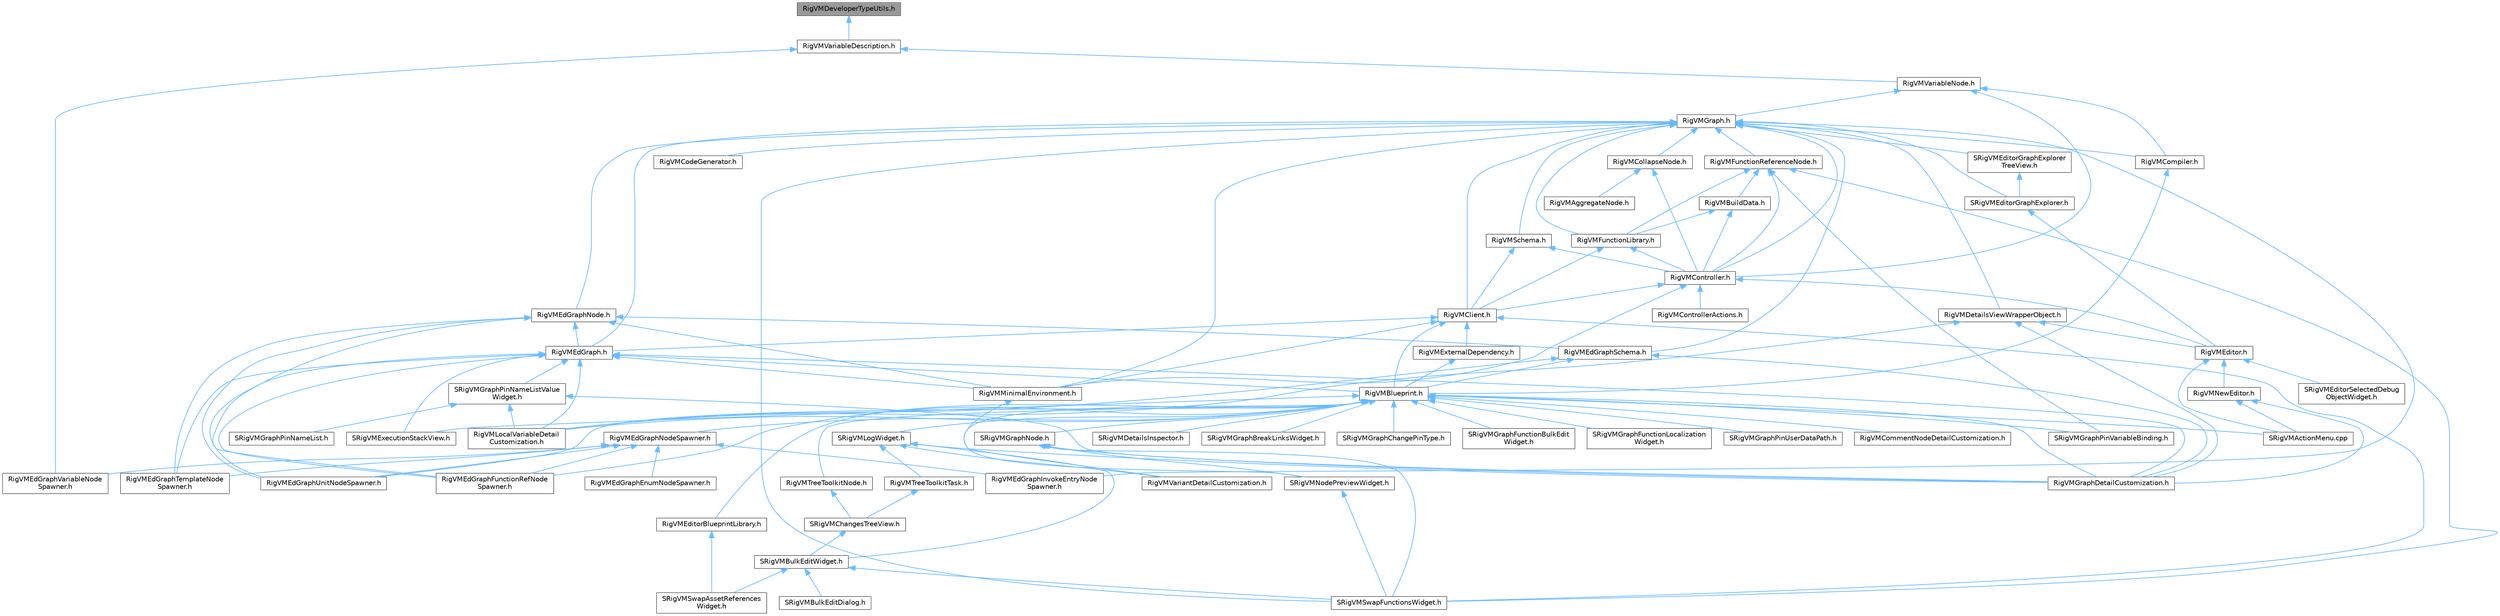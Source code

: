 digraph "RigVMDeveloperTypeUtils.h"
{
 // INTERACTIVE_SVG=YES
 // LATEX_PDF_SIZE
  bgcolor="transparent";
  edge [fontname=Helvetica,fontsize=10,labelfontname=Helvetica,labelfontsize=10];
  node [fontname=Helvetica,fontsize=10,shape=box,height=0.2,width=0.4];
  Node1 [id="Node000001",label="RigVMDeveloperTypeUtils.h",height=0.2,width=0.4,color="gray40", fillcolor="grey60", style="filled", fontcolor="black",tooltip=" "];
  Node1 -> Node2 [id="edge1_Node000001_Node000002",dir="back",color="steelblue1",style="solid",tooltip=" "];
  Node2 [id="Node000002",label="RigVMVariableDescription.h",height=0.2,width=0.4,color="grey40", fillcolor="white", style="filled",URL="$d8/dd8/RigVMVariableDescription_8h.html",tooltip=" "];
  Node2 -> Node3 [id="edge2_Node000002_Node000003",dir="back",color="steelblue1",style="solid",tooltip=" "];
  Node3 [id="Node000003",label="RigVMEdGraphVariableNode\lSpawner.h",height=0.2,width=0.4,color="grey40", fillcolor="white", style="filled",URL="$d0/d83/RigVMEdGraphVariableNodeSpawner_8h.html",tooltip=" "];
  Node2 -> Node4 [id="edge3_Node000002_Node000004",dir="back",color="steelblue1",style="solid",tooltip=" "];
  Node4 [id="Node000004",label="RigVMVariableNode.h",height=0.2,width=0.4,color="grey40", fillcolor="white", style="filled",URL="$d0/dc6/RigVMVariableNode_8h.html",tooltip=" "];
  Node4 -> Node5 [id="edge4_Node000004_Node000005",dir="back",color="steelblue1",style="solid",tooltip=" "];
  Node5 [id="Node000005",label="RigVMCompiler.h",height=0.2,width=0.4,color="grey40", fillcolor="white", style="filled",URL="$d7/d63/RigVMCompiler_8h.html",tooltip=" "];
  Node5 -> Node6 [id="edge5_Node000005_Node000006",dir="back",color="steelblue1",style="solid",tooltip=" "];
  Node6 [id="Node000006",label="RigVMBlueprint.h",height=0.2,width=0.4,color="grey40", fillcolor="white", style="filled",URL="$df/d44/RigVMBlueprint_8h.html",tooltip=" "];
  Node6 -> Node7 [id="edge6_Node000006_Node000007",dir="back",color="steelblue1",style="solid",tooltip=" "];
  Node7 [id="Node000007",label="RigVMCommentNodeDetailCustomization.h",height=0.2,width=0.4,color="grey40", fillcolor="white", style="filled",URL="$de/ddb/RigVMCommentNodeDetailCustomization_8h.html",tooltip=" "];
  Node6 -> Node8 [id="edge7_Node000006_Node000008",dir="back",color="steelblue1",style="solid",tooltip=" "];
  Node8 [id="Node000008",label="RigVMEdGraphFunctionRefNode\lSpawner.h",height=0.2,width=0.4,color="grey40", fillcolor="white", style="filled",URL="$d3/d16/RigVMEdGraphFunctionRefNodeSpawner_8h.html",tooltip=" "];
  Node6 -> Node9 [id="edge8_Node000006_Node000009",dir="back",color="steelblue1",style="solid",tooltip=" "];
  Node9 [id="Node000009",label="RigVMEdGraphNodeSpawner.h",height=0.2,width=0.4,color="grey40", fillcolor="white", style="filled",URL="$d4/d8b/RigVMEdGraphNodeSpawner_8h.html",tooltip=" "];
  Node9 -> Node10 [id="edge9_Node000009_Node000010",dir="back",color="steelblue1",style="solid",tooltip=" "];
  Node10 [id="Node000010",label="RigVMEdGraphEnumNodeSpawner.h",height=0.2,width=0.4,color="grey40", fillcolor="white", style="filled",URL="$d3/dfd/RigVMEdGraphEnumNodeSpawner_8h.html",tooltip=" "];
  Node9 -> Node8 [id="edge10_Node000009_Node000008",dir="back",color="steelblue1",style="solid",tooltip=" "];
  Node9 -> Node11 [id="edge11_Node000009_Node000011",dir="back",color="steelblue1",style="solid",tooltip=" "];
  Node11 [id="Node000011",label="RigVMEdGraphInvokeEntryNode\lSpawner.h",height=0.2,width=0.4,color="grey40", fillcolor="white", style="filled",URL="$d9/de6/RigVMEdGraphInvokeEntryNodeSpawner_8h.html",tooltip=" "];
  Node9 -> Node12 [id="edge12_Node000009_Node000012",dir="back",color="steelblue1",style="solid",tooltip=" "];
  Node12 [id="Node000012",label="RigVMEdGraphTemplateNode\lSpawner.h",height=0.2,width=0.4,color="grey40", fillcolor="white", style="filled",URL="$d9/d6c/RigVMEdGraphTemplateNodeSpawner_8h.html",tooltip=" "];
  Node9 -> Node13 [id="edge13_Node000009_Node000013",dir="back",color="steelblue1",style="solid",tooltip=" "];
  Node13 [id="Node000013",label="RigVMEdGraphUnitNodeSpawner.h",height=0.2,width=0.4,color="grey40", fillcolor="white", style="filled",URL="$d3/d6b/RigVMEdGraphUnitNodeSpawner_8h.html",tooltip=" "];
  Node9 -> Node3 [id="edge14_Node000009_Node000003",dir="back",color="steelblue1",style="solid",tooltip=" "];
  Node6 -> Node13 [id="edge15_Node000006_Node000013",dir="back",color="steelblue1",style="solid",tooltip=" "];
  Node6 -> Node14 [id="edge16_Node000006_Node000014",dir="back",color="steelblue1",style="solid",tooltip=" "];
  Node14 [id="Node000014",label="RigVMEditorBlueprintLibrary.h",height=0.2,width=0.4,color="grey40", fillcolor="white", style="filled",URL="$d9/d31/RigVMEditorBlueprintLibrary_8h.html",tooltip=" "];
  Node14 -> Node15 [id="edge17_Node000014_Node000015",dir="back",color="steelblue1",style="solid",tooltip=" "];
  Node15 [id="Node000015",label="SRigVMSwapAssetReferences\lWidget.h",height=0.2,width=0.4,color="grey40", fillcolor="white", style="filled",URL="$db/d3f/SRigVMSwapAssetReferencesWidget_8h.html",tooltip=" "];
  Node6 -> Node16 [id="edge18_Node000006_Node000016",dir="back",color="steelblue1",style="solid",tooltip=" "];
  Node16 [id="Node000016",label="RigVMGraphDetailCustomization.h",height=0.2,width=0.4,color="grey40", fillcolor="white", style="filled",URL="$da/d8c/RigVMGraphDetailCustomization_8h.html",tooltip=" "];
  Node6 -> Node17 [id="edge19_Node000006_Node000017",dir="back",color="steelblue1",style="solid",tooltip=" "];
  Node17 [id="Node000017",label="RigVMLocalVariableDetail\lCustomization.h",height=0.2,width=0.4,color="grey40", fillcolor="white", style="filled",URL="$de/de8/RigVMLocalVariableDetailCustomization_8h.html",tooltip=" "];
  Node6 -> Node18 [id="edge20_Node000006_Node000018",dir="back",color="steelblue1",style="solid",tooltip=" "];
  Node18 [id="Node000018",label="RigVMTreeToolkitNode.h",height=0.2,width=0.4,color="grey40", fillcolor="white", style="filled",URL="$dc/d84/RigVMTreeToolkitNode_8h.html",tooltip=" "];
  Node18 -> Node19 [id="edge21_Node000018_Node000019",dir="back",color="steelblue1",style="solid",tooltip=" "];
  Node19 [id="Node000019",label="SRigVMChangesTreeView.h",height=0.2,width=0.4,color="grey40", fillcolor="white", style="filled",URL="$dd/d83/SRigVMChangesTreeView_8h.html",tooltip=" "];
  Node19 -> Node20 [id="edge22_Node000019_Node000020",dir="back",color="steelblue1",style="solid",tooltip=" "];
  Node20 [id="Node000020",label="SRigVMBulkEditWidget.h",height=0.2,width=0.4,color="grey40", fillcolor="white", style="filled",URL="$d7/dab/SRigVMBulkEditWidget_8h.html",tooltip=" "];
  Node20 -> Node21 [id="edge23_Node000020_Node000021",dir="back",color="steelblue1",style="solid",tooltip=" "];
  Node21 [id="Node000021",label="SRigVMBulkEditDialog.h",height=0.2,width=0.4,color="grey40", fillcolor="white", style="filled",URL="$dd/d89/SRigVMBulkEditDialog_8h.html",tooltip=" "];
  Node20 -> Node15 [id="edge24_Node000020_Node000015",dir="back",color="steelblue1",style="solid",tooltip=" "];
  Node20 -> Node22 [id="edge25_Node000020_Node000022",dir="back",color="steelblue1",style="solid",tooltip=" "];
  Node22 [id="Node000022",label="SRigVMSwapFunctionsWidget.h",height=0.2,width=0.4,color="grey40", fillcolor="white", style="filled",URL="$d0/da2/SRigVMSwapFunctionsWidget_8h.html",tooltip=" "];
  Node6 -> Node23 [id="edge26_Node000006_Node000023",dir="back",color="steelblue1",style="solid",tooltip=" "];
  Node23 [id="Node000023",label="RigVMVariantDetailCustomization.h",height=0.2,width=0.4,color="grey40", fillcolor="white", style="filled",URL="$d2/db8/RigVMVariantDetailCustomization_8h.html",tooltip=" "];
  Node6 -> Node24 [id="edge27_Node000006_Node000024",dir="back",color="steelblue1",style="solid",tooltip=" "];
  Node24 [id="Node000024",label="SRigVMActionMenu.cpp",height=0.2,width=0.4,color="grey40", fillcolor="white", style="filled",URL="$dc/d4c/SRigVMActionMenu_8cpp.html",tooltip=" "];
  Node6 -> Node25 [id="edge28_Node000006_Node000025",dir="back",color="steelblue1",style="solid",tooltip=" "];
  Node25 [id="Node000025",label="SRigVMDetailsInspector.h",height=0.2,width=0.4,color="grey40", fillcolor="white", style="filled",URL="$df/dfb/SRigVMDetailsInspector_8h.html",tooltip=" "];
  Node6 -> Node26 [id="edge29_Node000006_Node000026",dir="back",color="steelblue1",style="solid",tooltip=" "];
  Node26 [id="Node000026",label="SRigVMExecutionStackView.h",height=0.2,width=0.4,color="grey40", fillcolor="white", style="filled",URL="$d9/d2b/SRigVMExecutionStackView_8h.html",tooltip=" "];
  Node6 -> Node27 [id="edge30_Node000006_Node000027",dir="back",color="steelblue1",style="solid",tooltip=" "];
  Node27 [id="Node000027",label="SRigVMGraphBreakLinksWidget.h",height=0.2,width=0.4,color="grey40", fillcolor="white", style="filled",URL="$d8/d4a/SRigVMGraphBreakLinksWidget_8h.html",tooltip=" "];
  Node6 -> Node28 [id="edge31_Node000006_Node000028",dir="back",color="steelblue1",style="solid",tooltip=" "];
  Node28 [id="Node000028",label="SRigVMGraphChangePinType.h",height=0.2,width=0.4,color="grey40", fillcolor="white", style="filled",URL="$d4/da7/SRigVMGraphChangePinType_8h.html",tooltip=" "];
  Node6 -> Node29 [id="edge32_Node000006_Node000029",dir="back",color="steelblue1",style="solid",tooltip=" "];
  Node29 [id="Node000029",label="SRigVMGraphFunctionBulkEdit\lWidget.h",height=0.2,width=0.4,color="grey40", fillcolor="white", style="filled",URL="$db/dbf/SRigVMGraphFunctionBulkEditWidget_8h.html",tooltip=" "];
  Node6 -> Node30 [id="edge33_Node000006_Node000030",dir="back",color="steelblue1",style="solid",tooltip=" "];
  Node30 [id="Node000030",label="SRigVMGraphFunctionLocalization\lWidget.h",height=0.2,width=0.4,color="grey40", fillcolor="white", style="filled",URL="$dd/d59/SRigVMGraphFunctionLocalizationWidget_8h.html",tooltip=" "];
  Node6 -> Node31 [id="edge34_Node000006_Node000031",dir="back",color="steelblue1",style="solid",tooltip=" "];
  Node31 [id="Node000031",label="SRigVMGraphNode.h",height=0.2,width=0.4,color="grey40", fillcolor="white", style="filled",URL="$d0/d1e/SRigVMGraphNode_8h.html",tooltip=" "];
  Node31 -> Node16 [id="edge35_Node000031_Node000016",dir="back",color="steelblue1",style="solid",tooltip=" "];
  Node31 -> Node32 [id="edge36_Node000031_Node000032",dir="back",color="steelblue1",style="solid",tooltip=" "];
  Node32 [id="Node000032",label="SRigVMNodePreviewWidget.h",height=0.2,width=0.4,color="grey40", fillcolor="white", style="filled",URL="$d5/d72/SRigVMNodePreviewWidget_8h.html",tooltip=" "];
  Node32 -> Node22 [id="edge37_Node000032_Node000022",dir="back",color="steelblue1",style="solid",tooltip=" "];
  Node31 -> Node22 [id="edge38_Node000031_Node000022",dir="back",color="steelblue1",style="solid",tooltip=" "];
  Node6 -> Node33 [id="edge39_Node000006_Node000033",dir="back",color="steelblue1",style="solid",tooltip=" "];
  Node33 [id="Node000033",label="SRigVMGraphPinUserDataPath.h",height=0.2,width=0.4,color="grey40", fillcolor="white", style="filled",URL="$d5/d31/SRigVMGraphPinUserDataPath_8h.html",tooltip=" "];
  Node6 -> Node34 [id="edge40_Node000006_Node000034",dir="back",color="steelblue1",style="solid",tooltip=" "];
  Node34 [id="Node000034",label="SRigVMGraphPinVariableBinding.h",height=0.2,width=0.4,color="grey40", fillcolor="white", style="filled",URL="$db/dca/SRigVMGraphPinVariableBinding_8h.html",tooltip=" "];
  Node6 -> Node35 [id="edge41_Node000006_Node000035",dir="back",color="steelblue1",style="solid",tooltip=" "];
  Node35 [id="Node000035",label="SRigVMLogWidget.h",height=0.2,width=0.4,color="grey40", fillcolor="white", style="filled",URL="$d9/dab/SRigVMLogWidget_8h.html",tooltip=" "];
  Node35 -> Node16 [id="edge42_Node000035_Node000016",dir="back",color="steelblue1",style="solid",tooltip=" "];
  Node35 -> Node36 [id="edge43_Node000035_Node000036",dir="back",color="steelblue1",style="solid",tooltip=" "];
  Node36 [id="Node000036",label="RigVMTreeToolkitTask.h",height=0.2,width=0.4,color="grey40", fillcolor="white", style="filled",URL="$d1/dd5/RigVMTreeToolkitTask_8h.html",tooltip=" "];
  Node36 -> Node19 [id="edge44_Node000036_Node000019",dir="back",color="steelblue1",style="solid",tooltip=" "];
  Node35 -> Node23 [id="edge45_Node000035_Node000023",dir="back",color="steelblue1",style="solid",tooltip=" "];
  Node35 -> Node20 [id="edge46_Node000035_Node000020",dir="back",color="steelblue1",style="solid",tooltip=" "];
  Node4 -> Node37 [id="edge47_Node000004_Node000037",dir="back",color="steelblue1",style="solid",tooltip=" "];
  Node37 [id="Node000037",label="RigVMController.h",height=0.2,width=0.4,color="grey40", fillcolor="white", style="filled",URL="$da/d1e/RigVMController_8h.html",tooltip=" "];
  Node37 -> Node38 [id="edge48_Node000037_Node000038",dir="back",color="steelblue1",style="solid",tooltip=" "];
  Node38 [id="Node000038",label="RigVMClient.h",height=0.2,width=0.4,color="grey40", fillcolor="white", style="filled",URL="$db/d93/RigVMClient_8h.html",tooltip=" "];
  Node38 -> Node6 [id="edge49_Node000038_Node000006",dir="back",color="steelblue1",style="solid",tooltip=" "];
  Node38 -> Node39 [id="edge50_Node000038_Node000039",dir="back",color="steelblue1",style="solid",tooltip=" "];
  Node39 [id="Node000039",label="RigVMEdGraph.h",height=0.2,width=0.4,color="grey40", fillcolor="white", style="filled",URL="$d9/d8c/RigVMEdGraph_8h.html",tooltip=" "];
  Node39 -> Node6 [id="edge51_Node000039_Node000006",dir="back",color="steelblue1",style="solid",tooltip=" "];
  Node39 -> Node8 [id="edge52_Node000039_Node000008",dir="back",color="steelblue1",style="solid",tooltip=" "];
  Node39 -> Node12 [id="edge53_Node000039_Node000012",dir="back",color="steelblue1",style="solid",tooltip=" "];
  Node39 -> Node13 [id="edge54_Node000039_Node000013",dir="back",color="steelblue1",style="solid",tooltip=" "];
  Node39 -> Node16 [id="edge55_Node000039_Node000016",dir="back",color="steelblue1",style="solid",tooltip=" "];
  Node39 -> Node17 [id="edge56_Node000039_Node000017",dir="back",color="steelblue1",style="solid",tooltip=" "];
  Node39 -> Node40 [id="edge57_Node000039_Node000040",dir="back",color="steelblue1",style="solid",tooltip=" "];
  Node40 [id="Node000040",label="RigVMMinimalEnvironment.h",height=0.2,width=0.4,color="grey40", fillcolor="white", style="filled",URL="$d4/d4a/RigVMMinimalEnvironment_8h.html",tooltip=" "];
  Node40 -> Node32 [id="edge58_Node000040_Node000032",dir="back",color="steelblue1",style="solid",tooltip=" "];
  Node39 -> Node26 [id="edge59_Node000039_Node000026",dir="back",color="steelblue1",style="solid",tooltip=" "];
  Node39 -> Node41 [id="edge60_Node000039_Node000041",dir="back",color="steelblue1",style="solid",tooltip=" "];
  Node41 [id="Node000041",label="SRigVMGraphPinNameListValue\lWidget.h",height=0.2,width=0.4,color="grey40", fillcolor="white", style="filled",URL="$dc/dac/SRigVMGraphPinNameListValueWidget_8h.html",tooltip=" "];
  Node41 -> Node16 [id="edge61_Node000041_Node000016",dir="back",color="steelblue1",style="solid",tooltip=" "];
  Node41 -> Node17 [id="edge62_Node000041_Node000017",dir="back",color="steelblue1",style="solid",tooltip=" "];
  Node41 -> Node42 [id="edge63_Node000041_Node000042",dir="back",color="steelblue1",style="solid",tooltip=" "];
  Node42 [id="Node000042",label="SRigVMGraphPinNameList.h",height=0.2,width=0.4,color="grey40", fillcolor="white", style="filled",URL="$d7/dfc/SRigVMGraphPinNameList_8h.html",tooltip=" "];
  Node38 -> Node43 [id="edge64_Node000038_Node000043",dir="back",color="steelblue1",style="solid",tooltip=" "];
  Node43 [id="Node000043",label="RigVMExternalDependency.h",height=0.2,width=0.4,color="grey40", fillcolor="white", style="filled",URL="$d2/d83/RigVMExternalDependency_8h.html",tooltip=" "];
  Node43 -> Node6 [id="edge65_Node000043_Node000006",dir="back",color="steelblue1",style="solid",tooltip=" "];
  Node38 -> Node40 [id="edge66_Node000038_Node000040",dir="back",color="steelblue1",style="solid",tooltip=" "];
  Node38 -> Node22 [id="edge67_Node000038_Node000022",dir="back",color="steelblue1",style="solid",tooltip=" "];
  Node37 -> Node44 [id="edge68_Node000037_Node000044",dir="back",color="steelblue1",style="solid",tooltip=" "];
  Node44 [id="Node000044",label="RigVMControllerActions.h",height=0.2,width=0.4,color="grey40", fillcolor="white", style="filled",URL="$d3/dc4/RigVMControllerActions_8h.html",tooltip=" "];
  Node37 -> Node45 [id="edge69_Node000037_Node000045",dir="back",color="steelblue1",style="solid",tooltip=" "];
  Node45 [id="Node000045",label="RigVMEditor.h",height=0.2,width=0.4,color="grey40", fillcolor="white", style="filled",URL="$d3/d13/RigVMEditor_8h.html",tooltip=" "];
  Node45 -> Node46 [id="edge70_Node000045_Node000046",dir="back",color="steelblue1",style="solid",tooltip=" "];
  Node46 [id="Node000046",label="RigVMNewEditor.h",height=0.2,width=0.4,color="grey40", fillcolor="white", style="filled",URL="$df/dd1/RigVMNewEditor_8h.html",tooltip=" "];
  Node46 -> Node16 [id="edge71_Node000046_Node000016",dir="back",color="steelblue1",style="solid",tooltip=" "];
  Node46 -> Node24 [id="edge72_Node000046_Node000024",dir="back",color="steelblue1",style="solid",tooltip=" "];
  Node45 -> Node24 [id="edge73_Node000045_Node000024",dir="back",color="steelblue1",style="solid",tooltip=" "];
  Node45 -> Node47 [id="edge74_Node000045_Node000047",dir="back",color="steelblue1",style="solid",tooltip=" "];
  Node47 [id="Node000047",label="SRigVMEditorSelectedDebug\lObjectWidget.h",height=0.2,width=0.4,color="grey40", fillcolor="white", style="filled",URL="$d9/dcd/SRigVMEditorSelectedDebugObjectWidget_8h.html",tooltip=" "];
  Node37 -> Node40 [id="edge75_Node000037_Node000040",dir="back",color="steelblue1",style="solid",tooltip=" "];
  Node4 -> Node48 [id="edge76_Node000004_Node000048",dir="back",color="steelblue1",style="solid",tooltip=" "];
  Node48 [id="Node000048",label="RigVMGraph.h",height=0.2,width=0.4,color="grey40", fillcolor="white", style="filled",URL="$d7/dfd/RigVMGraph_8h.html",tooltip=" "];
  Node48 -> Node38 [id="edge77_Node000048_Node000038",dir="back",color="steelblue1",style="solid",tooltip=" "];
  Node48 -> Node49 [id="edge78_Node000048_Node000049",dir="back",color="steelblue1",style="solid",tooltip=" "];
  Node49 [id="Node000049",label="RigVMCodeGenerator.h",height=0.2,width=0.4,color="grey40", fillcolor="white", style="filled",URL="$d4/d2b/RigVMCodeGenerator_8h.html",tooltip=" "];
  Node48 -> Node50 [id="edge79_Node000048_Node000050",dir="back",color="steelblue1",style="solid",tooltip=" "];
  Node50 [id="Node000050",label="RigVMCollapseNode.h",height=0.2,width=0.4,color="grey40", fillcolor="white", style="filled",URL="$d1/d95/RigVMCollapseNode_8h.html",tooltip=" "];
  Node50 -> Node51 [id="edge80_Node000050_Node000051",dir="back",color="steelblue1",style="solid",tooltip=" "];
  Node51 [id="Node000051",label="RigVMAggregateNode.h",height=0.2,width=0.4,color="grey40", fillcolor="white", style="filled",URL="$d7/d89/RigVMAggregateNode_8h.html",tooltip=" "];
  Node50 -> Node37 [id="edge81_Node000050_Node000037",dir="back",color="steelblue1",style="solid",tooltip=" "];
  Node48 -> Node5 [id="edge82_Node000048_Node000005",dir="back",color="steelblue1",style="solid",tooltip=" "];
  Node48 -> Node37 [id="edge83_Node000048_Node000037",dir="back",color="steelblue1",style="solid",tooltip=" "];
  Node48 -> Node52 [id="edge84_Node000048_Node000052",dir="back",color="steelblue1",style="solid",tooltip=" "];
  Node52 [id="Node000052",label="RigVMDetailsViewWrapperObject.h",height=0.2,width=0.4,color="grey40", fillcolor="white", style="filled",URL="$dd/d41/RigVMDetailsViewWrapperObject_8h.html",tooltip=" "];
  Node52 -> Node45 [id="edge85_Node000052_Node000045",dir="back",color="steelblue1",style="solid",tooltip=" "];
  Node52 -> Node16 [id="edge86_Node000052_Node000016",dir="back",color="steelblue1",style="solid",tooltip=" "];
  Node52 -> Node17 [id="edge87_Node000052_Node000017",dir="back",color="steelblue1",style="solid",tooltip=" "];
  Node48 -> Node39 [id="edge88_Node000048_Node000039",dir="back",color="steelblue1",style="solid",tooltip=" "];
  Node48 -> Node11 [id="edge89_Node000048_Node000011",dir="back",color="steelblue1",style="solid",tooltip=" "];
  Node48 -> Node53 [id="edge90_Node000048_Node000053",dir="back",color="steelblue1",style="solid",tooltip=" "];
  Node53 [id="Node000053",label="RigVMEdGraphNode.h",height=0.2,width=0.4,color="grey40", fillcolor="white", style="filled",URL="$d8/dcd/RigVMEdGraphNode_8h.html",tooltip=" "];
  Node53 -> Node39 [id="edge91_Node000053_Node000039",dir="back",color="steelblue1",style="solid",tooltip=" "];
  Node53 -> Node8 [id="edge92_Node000053_Node000008",dir="back",color="steelblue1",style="solid",tooltip=" "];
  Node53 -> Node54 [id="edge93_Node000053_Node000054",dir="back",color="steelblue1",style="solid",tooltip=" "];
  Node54 [id="Node000054",label="RigVMEdGraphSchema.h",height=0.2,width=0.4,color="grey40", fillcolor="white", style="filled",URL="$dc/de3/RigVMEdGraphSchema_8h.html",tooltip=" "];
  Node54 -> Node6 [id="edge94_Node000054_Node000006",dir="back",color="steelblue1",style="solid",tooltip=" "];
  Node54 -> Node16 [id="edge95_Node000054_Node000016",dir="back",color="steelblue1",style="solid",tooltip=" "];
  Node54 -> Node17 [id="edge96_Node000054_Node000017",dir="back",color="steelblue1",style="solid",tooltip=" "];
  Node53 -> Node12 [id="edge97_Node000053_Node000012",dir="back",color="steelblue1",style="solid",tooltip=" "];
  Node53 -> Node13 [id="edge98_Node000053_Node000013",dir="back",color="steelblue1",style="solid",tooltip=" "];
  Node53 -> Node40 [id="edge99_Node000053_Node000040",dir="back",color="steelblue1",style="solid",tooltip=" "];
  Node48 -> Node54 [id="edge100_Node000048_Node000054",dir="back",color="steelblue1",style="solid",tooltip=" "];
  Node48 -> Node55 [id="edge101_Node000048_Node000055",dir="back",color="steelblue1",style="solid",tooltip=" "];
  Node55 [id="Node000055",label="RigVMFunctionLibrary.h",height=0.2,width=0.4,color="grey40", fillcolor="white", style="filled",URL="$da/d39/RigVMFunctionLibrary_8h.html",tooltip=" "];
  Node55 -> Node38 [id="edge102_Node000055_Node000038",dir="back",color="steelblue1",style="solid",tooltip=" "];
  Node55 -> Node37 [id="edge103_Node000055_Node000037",dir="back",color="steelblue1",style="solid",tooltip=" "];
  Node48 -> Node56 [id="edge104_Node000048_Node000056",dir="back",color="steelblue1",style="solid",tooltip=" "];
  Node56 [id="Node000056",label="RigVMFunctionReferenceNode.h",height=0.2,width=0.4,color="grey40", fillcolor="white", style="filled",URL="$d8/dae/RigVMFunctionReferenceNode_8h.html",tooltip=" "];
  Node56 -> Node57 [id="edge105_Node000056_Node000057",dir="back",color="steelblue1",style="solid",tooltip=" "];
  Node57 [id="Node000057",label="RigVMBuildData.h",height=0.2,width=0.4,color="grey40", fillcolor="white", style="filled",URL="$df/d5a/RigVMBuildData_8h.html",tooltip=" "];
  Node57 -> Node37 [id="edge106_Node000057_Node000037",dir="back",color="steelblue1",style="solid",tooltip=" "];
  Node57 -> Node55 [id="edge107_Node000057_Node000055",dir="back",color="steelblue1",style="solid",tooltip=" "];
  Node56 -> Node37 [id="edge108_Node000056_Node000037",dir="back",color="steelblue1",style="solid",tooltip=" "];
  Node56 -> Node55 [id="edge109_Node000056_Node000055",dir="back",color="steelblue1",style="solid",tooltip=" "];
  Node56 -> Node34 [id="edge110_Node000056_Node000034",dir="back",color="steelblue1",style="solid",tooltip=" "];
  Node56 -> Node22 [id="edge111_Node000056_Node000022",dir="back",color="steelblue1",style="solid",tooltip=" "];
  Node48 -> Node40 [id="edge112_Node000048_Node000040",dir="back",color="steelblue1",style="solid",tooltip=" "];
  Node48 -> Node58 [id="edge113_Node000048_Node000058",dir="back",color="steelblue1",style="solid",tooltip=" "];
  Node58 [id="Node000058",label="RigVMSchema.h",height=0.2,width=0.4,color="grey40", fillcolor="white", style="filled",URL="$d7/dc2/RigVMSchema_8h.html",tooltip=" "];
  Node58 -> Node38 [id="edge114_Node000058_Node000038",dir="back",color="steelblue1",style="solid",tooltip=" "];
  Node58 -> Node37 [id="edge115_Node000058_Node000037",dir="back",color="steelblue1",style="solid",tooltip=" "];
  Node48 -> Node59 [id="edge116_Node000048_Node000059",dir="back",color="steelblue1",style="solid",tooltip=" "];
  Node59 [id="Node000059",label="SRigVMEditorGraphExplorer.h",height=0.2,width=0.4,color="grey40", fillcolor="white", style="filled",URL="$db/d11/SRigVMEditorGraphExplorer_8h.html",tooltip=" "];
  Node59 -> Node45 [id="edge117_Node000059_Node000045",dir="back",color="steelblue1",style="solid",tooltip=" "];
  Node48 -> Node60 [id="edge118_Node000048_Node000060",dir="back",color="steelblue1",style="solid",tooltip=" "];
  Node60 [id="Node000060",label="SRigVMEditorGraphExplorer\lTreeView.h",height=0.2,width=0.4,color="grey40", fillcolor="white", style="filled",URL="$d8/d43/SRigVMEditorGraphExplorerTreeView_8h.html",tooltip=" "];
  Node60 -> Node59 [id="edge119_Node000060_Node000059",dir="back",color="steelblue1",style="solid",tooltip=" "];
  Node48 -> Node22 [id="edge120_Node000048_Node000022",dir="back",color="steelblue1",style="solid",tooltip=" "];
}
